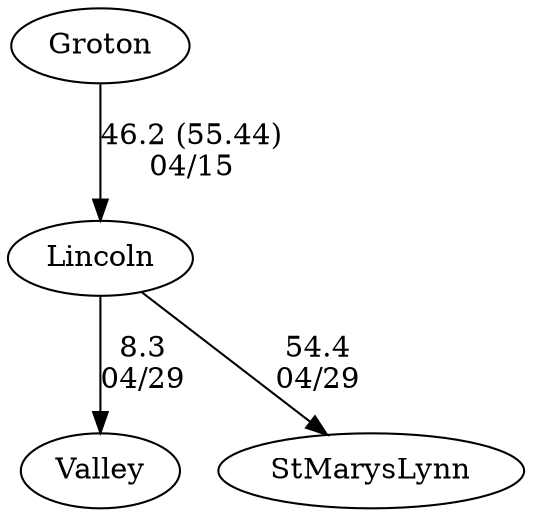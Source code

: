 digraph girls2foursLincoln {Valley [URL="girls2foursLincolnValley.html"];StMarysLynn [URL="girls2foursLincolnStMarysLynn.html"];Lincoln [URL="girls2foursLincolnLincoln.html"];Groton [URL="girls2foursLincolnGroton.html"];Lincoln -> Valley[label="8.3
04/29", weight="92", tooltip="NEIRA Boys & Girls Fours,Lincoln School vs. St. Mary's-Lynn vs. Valley Regional			
Distance: 1500m Conditions: Blustery, ENE cross wind 10-18 mph. 2V Girls race shortened due to oars slapping in the first 100m, estimated course 1250m. Comments: Novice 8+ exhibition: NBC - 6:48.9, Valley Regional 7:28.3, St. Mary's 8:48.3
In the Girls' 1V, NBC participated with a finish time of 7:37.6
None", URL="http://www.row2k.com/results/resultspage.cfm?UID=9E3AECE30FC3B92FA1BF2E660EEC9D3B&cat=5", random="random"]; 
Lincoln -> StMarysLynn[label="54.4
04/29", weight="46", tooltip="NEIRA Boys & Girls Fours,Lincoln School vs. St. Mary's-Lynn vs. Valley Regional			
Distance: 1500m Conditions: Blustery, ENE cross wind 10-18 mph. 2V Girls race shortened due to oars slapping in the first 100m, estimated course 1250m. Comments: Novice 8+ exhibition: NBC - 6:48.9, Valley Regional 7:28.3, St. Mary's 8:48.3
In the Girls' 1V, NBC participated with a finish time of 7:37.6
None", URL="http://www.row2k.com/results/resultspage.cfm?UID=9E3AECE30FC3B92FA1BF2E660EEC9D3B&cat=5", random="random"]; 
Groton -> Lincoln[label="46.2 (55.44)
04/15", weight="54", tooltip="NEIRA Girls Fours,Lincoln at Groton School			
Distance: 1250m Conditions: Perfect for all races Comments: A beautiful spring day for racing on the mighty Nashua. Thank you, Lincoln!
None", URL="http://www.row2k.com/results/resultspage.cfm?UID=68C5B52F48A6DADC2D5F65DF47E51637&cat=1", random="random"]}